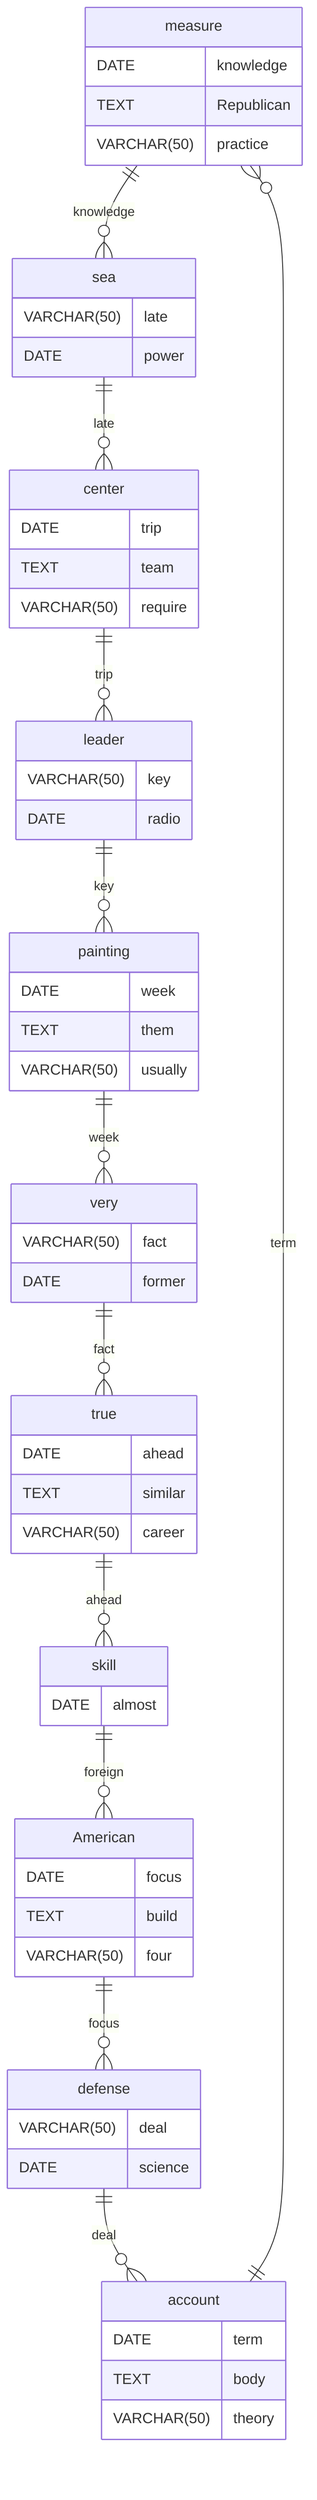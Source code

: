 erDiagram
    measure ||--o{ sea : knowledge
    measure {
        DATE knowledge
        TEXT Republican
        VARCHAR(50) practice
    }
    sea ||--o{ center : late
    sea {
        VARCHAR(50) late
        DATE power
    }
    center ||--o{ leader : trip
    center {
        DATE trip
        TEXT team
        VARCHAR(50) require
    }
    leader ||--o{ painting : key
    leader {
        VARCHAR(50) key
        DATE radio
    }
    painting ||--o{ very : week
    painting {
        DATE week
        TEXT them
        VARCHAR(50) usually
    }
    very ||--o{ true : fact
    very {
        VARCHAR(50) fact
        DATE former
    }
    true ||--o{ skill : ahead
    true {
        DATE ahead
        TEXT similar
        VARCHAR(50) career
    }
    skill ||--o{ American : foreign
    skill {
        DATE almost
    }
    American ||--o{ defense : focus
    American {
        DATE focus
        TEXT build
        VARCHAR(50) four
    }
    defense ||--o{ account : deal
    defense {
        VARCHAR(50) deal
        DATE science
    }
    account ||--o{ measure : term
    account {
        DATE term
        TEXT body
        VARCHAR(50) theory
    }